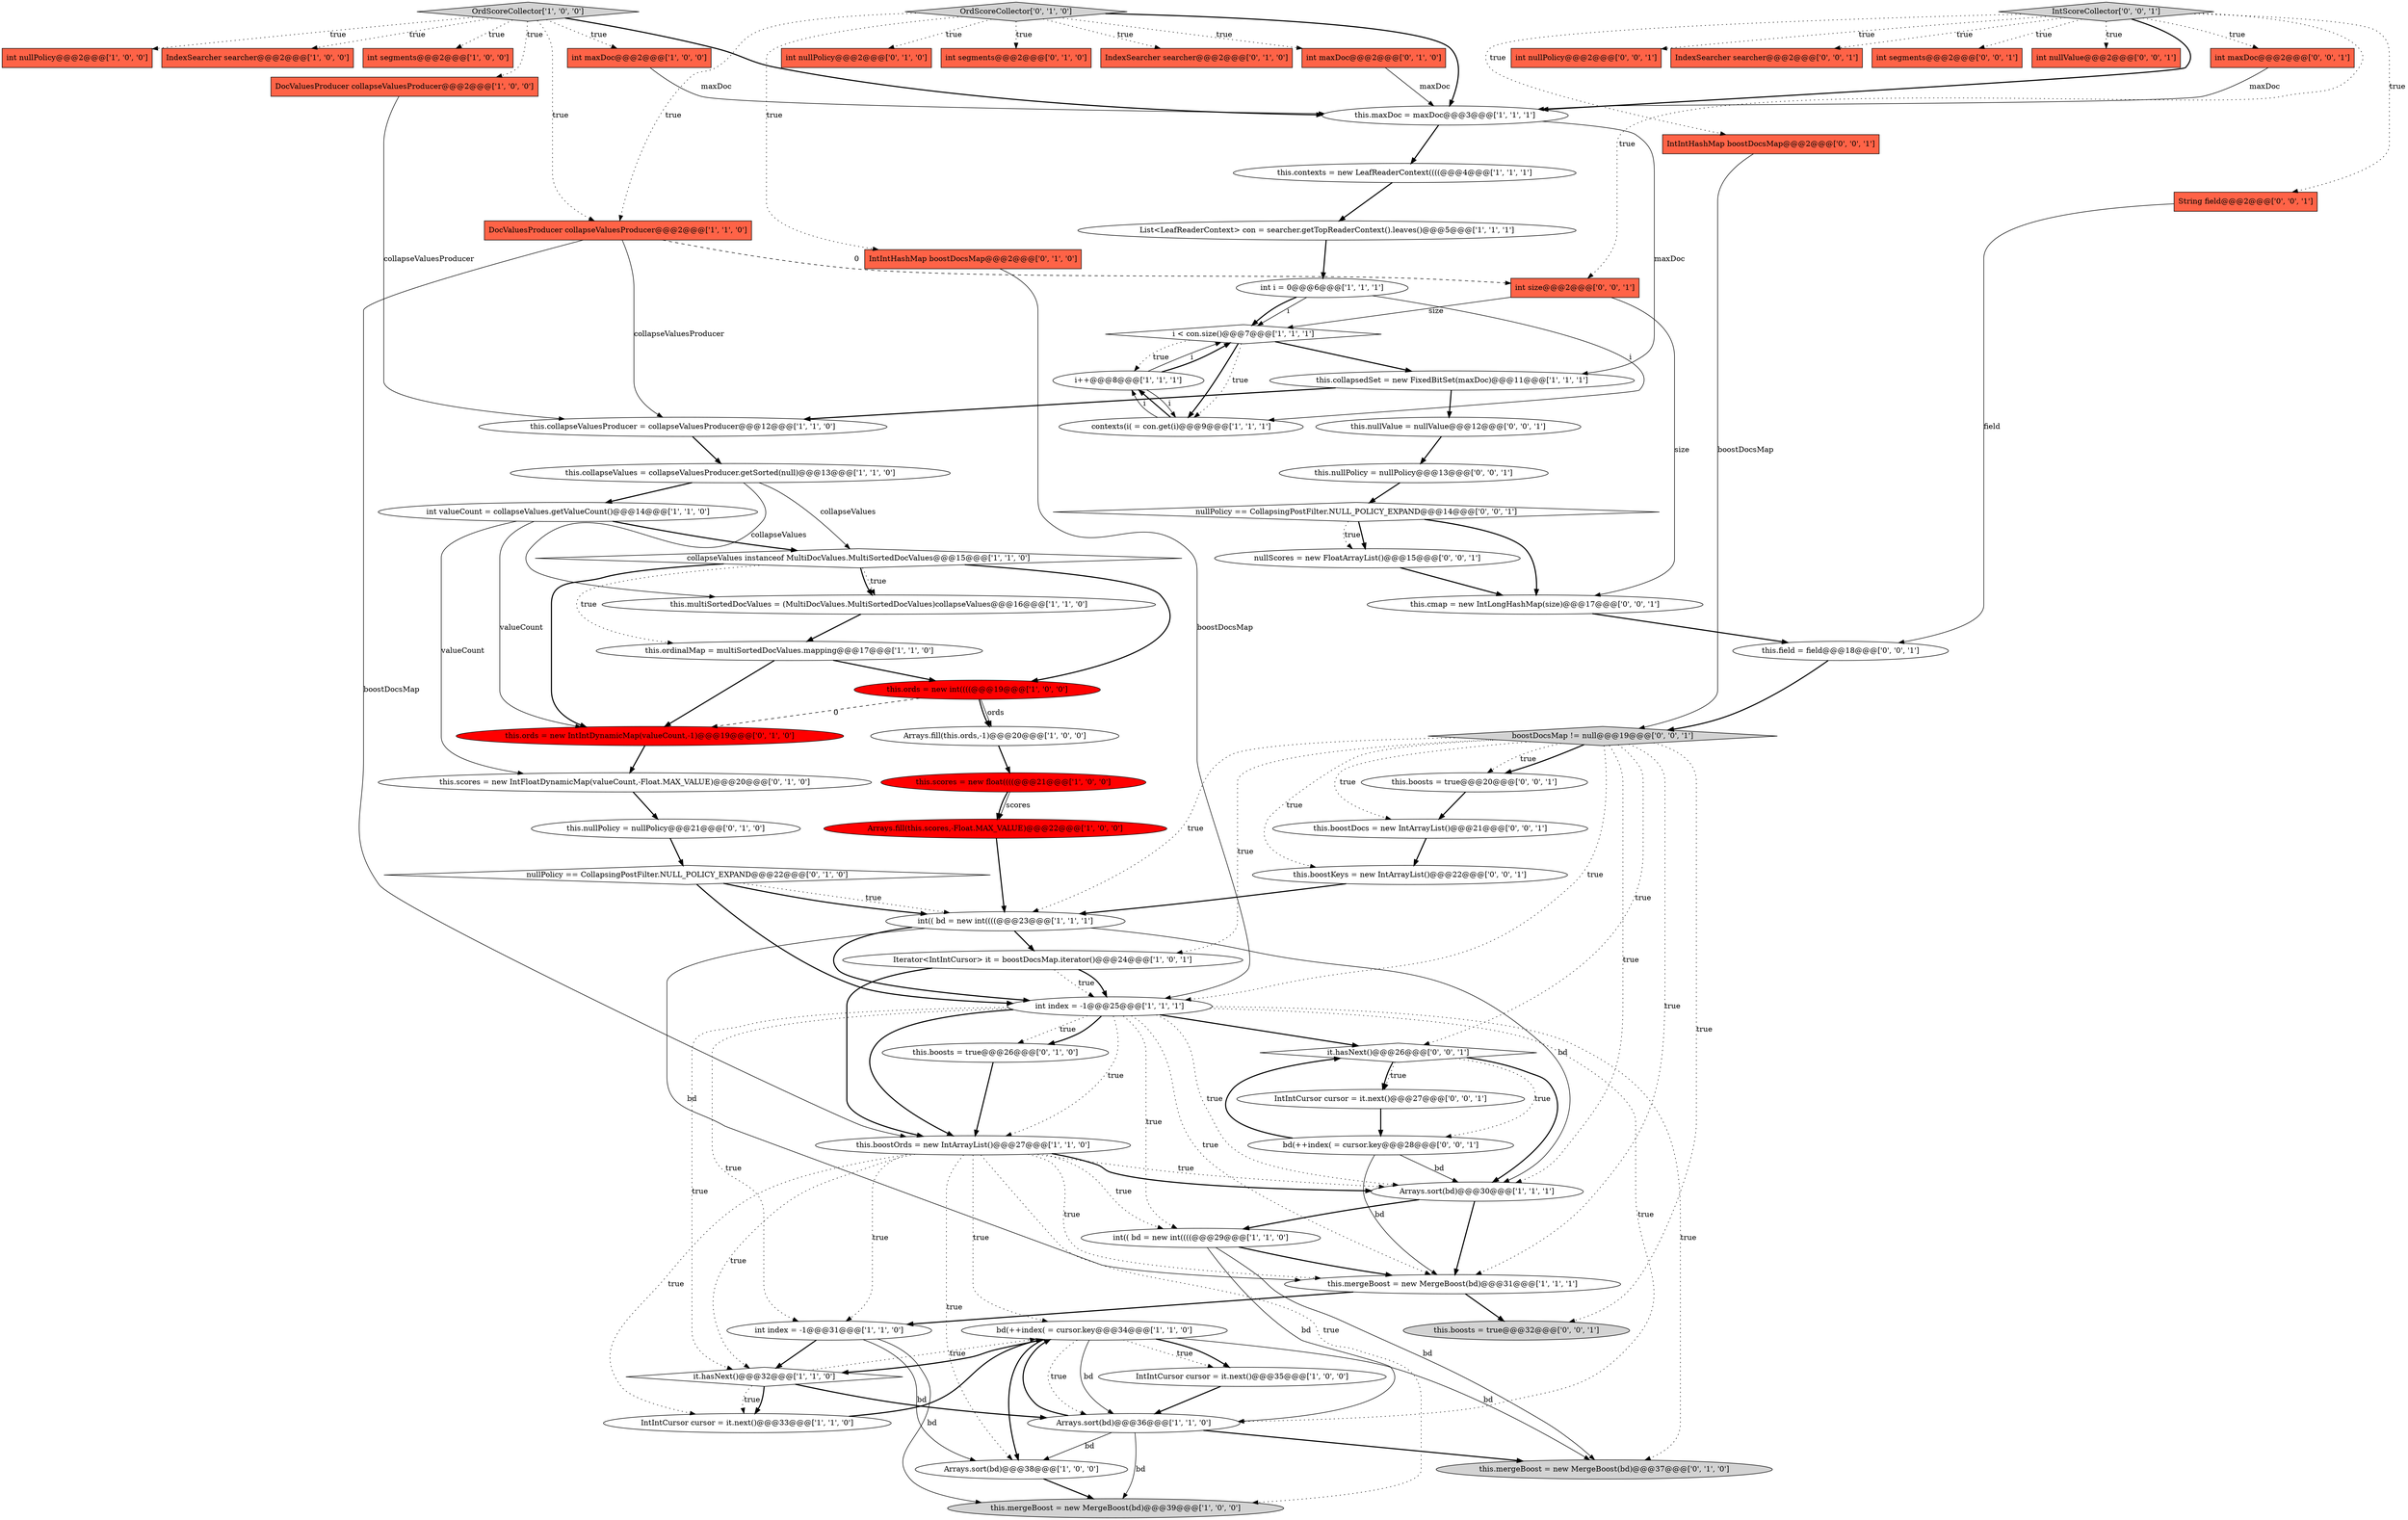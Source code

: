 digraph {
28 [style = filled, label = "this.scores = new float((((@@@21@@@['1', '0', '0']", fillcolor = red, shape = ellipse image = "AAA1AAABBB1BBB"];
49 [style = filled, label = "this.ords = new IntIntDynamicMap(valueCount,-1)@@@19@@@['0', '1', '0']", fillcolor = red, shape = ellipse image = "AAA1AAABBB2BBB"];
34 [style = filled, label = "int valueCount = collapseValues.getValueCount()@@@14@@@['1', '1', '0']", fillcolor = white, shape = ellipse image = "AAA0AAABBB1BBB"];
40 [style = filled, label = "this.mergeBoost = new MergeBoost(bd)@@@37@@@['0', '1', '0']", fillcolor = lightgray, shape = ellipse image = "AAA0AAABBB2BBB"];
70 [style = filled, label = "int size@@@2@@@['0', '0', '1']", fillcolor = tomato, shape = box image = "AAA0AAABBB3BBB"];
42 [style = filled, label = "this.boosts = true@@@26@@@['0', '1', '0']", fillcolor = white, shape = ellipse image = "AAA0AAABBB2BBB"];
38 [style = filled, label = "this.ords = new int((((@@@19@@@['1', '0', '0']", fillcolor = red, shape = ellipse image = "AAA1AAABBB1BBB"];
8 [style = filled, label = "int maxDoc@@@2@@@['1', '0', '0']", fillcolor = tomato, shape = box image = "AAA0AAABBB1BBB"];
59 [style = filled, label = "int nullPolicy@@@2@@@['0', '0', '1']", fillcolor = tomato, shape = box image = "AAA0AAABBB3BBB"];
0 [style = filled, label = "DocValuesProducer collapseValuesProducer@@@2@@@['1', '0', '0']", fillcolor = tomato, shape = box image = "AAA0AAABBB1BBB"];
1 [style = filled, label = "Arrays.sort(bd)@@@36@@@['1', '1', '0']", fillcolor = white, shape = ellipse image = "AAA0AAABBB1BBB"];
60 [style = filled, label = "IndexSearcher searcher@@@2@@@['0', '0', '1']", fillcolor = tomato, shape = box image = "AAA0AAABBB3BBB"];
63 [style = filled, label = "int segments@@@2@@@['0', '0', '1']", fillcolor = tomato, shape = box image = "AAA0AAABBB3BBB"];
9 [style = filled, label = "bd(++index( = cursor.key@@@34@@@['1', '1', '0']", fillcolor = white, shape = ellipse image = "AAA0AAABBB1BBB"];
62 [style = filled, label = "IntScoreCollector['0', '0', '1']", fillcolor = lightgray, shape = diamond image = "AAA0AAABBB3BBB"];
54 [style = filled, label = "nullScores = new FloatArrayList()@@@15@@@['0', '0', '1']", fillcolor = white, shape = ellipse image = "AAA0AAABBB3BBB"];
53 [style = filled, label = "int maxDoc@@@2@@@['0', '0', '1']", fillcolor = tomato, shape = box image = "AAA0AAABBB3BBB"];
27 [style = filled, label = "this.collapsedSet = new FixedBitSet(maxDoc)@@@11@@@['1', '1', '1']", fillcolor = white, shape = ellipse image = "AAA0AAABBB1BBB"];
2 [style = filled, label = "int index = -1@@@25@@@['1', '1', '1']", fillcolor = white, shape = ellipse image = "AAA0AAABBB1BBB"];
26 [style = filled, label = "int segments@@@2@@@['1', '0', '0']", fillcolor = tomato, shape = box image = "AAA0AAABBB1BBB"];
33 [style = filled, label = "Arrays.sort(bd)@@@30@@@['1', '1', '1']", fillcolor = white, shape = ellipse image = "AAA0AAABBB1BBB"];
66 [style = filled, label = "this.field = field@@@18@@@['0', '0', '1']", fillcolor = white, shape = ellipse image = "AAA0AAABBB3BBB"];
74 [style = filled, label = "this.nullValue = nullValue@@@12@@@['0', '0', '1']", fillcolor = white, shape = ellipse image = "AAA0AAABBB3BBB"];
19 [style = filled, label = "this.ordinalMap = multiSortedDocValues.mapping@@@17@@@['1', '1', '0']", fillcolor = white, shape = ellipse image = "AAA0AAABBB1BBB"];
35 [style = filled, label = "Arrays.fill(this.scores,-Float.MAX_VALUE)@@@22@@@['1', '0', '0']", fillcolor = red, shape = ellipse image = "AAA1AAABBB1BBB"];
18 [style = filled, label = "List<LeafReaderContext> con = searcher.getTopReaderContext().leaves()@@@5@@@['1', '1', '1']", fillcolor = white, shape = ellipse image = "AAA0AAABBB1BBB"];
36 [style = filled, label = "DocValuesProducer collapseValuesProducer@@@2@@@['1', '1', '0']", fillcolor = tomato, shape = box image = "AAA0AAABBB1BBB"];
46 [style = filled, label = "int nullPolicy@@@2@@@['0', '1', '0']", fillcolor = tomato, shape = box image = "AAA0AAABBB2BBB"];
67 [style = filled, label = "it.hasNext()@@@26@@@['0', '0', '1']", fillcolor = white, shape = diamond image = "AAA0AAABBB3BBB"];
17 [style = filled, label = "this.maxDoc = maxDoc@@@3@@@['1', '1', '1']", fillcolor = white, shape = ellipse image = "AAA0AAABBB1BBB"];
51 [style = filled, label = "OrdScoreCollector['0', '1', '0']", fillcolor = lightgray, shape = diamond image = "AAA0AAABBB2BBB"];
39 [style = filled, label = "OrdScoreCollector['1', '0', '0']", fillcolor = lightgray, shape = diamond image = "AAA0AAABBB1BBB"];
52 [style = filled, label = "this.cmap = new IntLongHashMap(size)@@@17@@@['0', '0', '1']", fillcolor = white, shape = ellipse image = "AAA0AAABBB3BBB"];
55 [style = filled, label = "this.boostKeys = new IntArrayList()@@@22@@@['0', '0', '1']", fillcolor = white, shape = ellipse image = "AAA0AAABBB3BBB"];
37 [style = filled, label = "this.contexts = new LeafReaderContext((((@@@4@@@['1', '1', '1']", fillcolor = white, shape = ellipse image = "AAA0AAABBB1BBB"];
56 [style = filled, label = "IntIntHashMap boostDocsMap@@@2@@@['0', '0', '1']", fillcolor = tomato, shape = box image = "AAA0AAABBB3BBB"];
16 [style = filled, label = "Arrays.sort(bd)@@@38@@@['1', '0', '0']", fillcolor = white, shape = ellipse image = "AAA0AAABBB1BBB"];
31 [style = filled, label = "this.mergeBoost = new MergeBoost(bd)@@@39@@@['1', '0', '0']", fillcolor = lightgray, shape = ellipse image = "AAA0AAABBB1BBB"];
24 [style = filled, label = "this.multiSortedDocValues = (MultiDocValues.MultiSortedDocValues)collapseValues@@@16@@@['1', '1', '0']", fillcolor = white, shape = ellipse image = "AAA0AAABBB1BBB"];
4 [style = filled, label = "int nullPolicy@@@2@@@['1', '0', '0']", fillcolor = tomato, shape = box image = "AAA0AAABBB1BBB"];
25 [style = filled, label = "int(( bd = new int((((@@@23@@@['1', '1', '1']", fillcolor = white, shape = ellipse image = "AAA0AAABBB1BBB"];
6 [style = filled, label = "this.collapseValues = collapseValuesProducer.getSorted(null)@@@13@@@['1', '1', '0']", fillcolor = white, shape = ellipse image = "AAA0AAABBB1BBB"];
61 [style = filled, label = "this.boostDocs = new IntArrayList()@@@21@@@['0', '0', '1']", fillcolor = white, shape = ellipse image = "AAA0AAABBB3BBB"];
69 [style = filled, label = "boostDocsMap != null@@@19@@@['0', '0', '1']", fillcolor = lightgray, shape = diamond image = "AAA0AAABBB3BBB"];
21 [style = filled, label = "this.mergeBoost = new MergeBoost(bd)@@@31@@@['1', '1', '1']", fillcolor = white, shape = ellipse image = "AAA0AAABBB1BBB"];
44 [style = filled, label = "int segments@@@2@@@['0', '1', '0']", fillcolor = tomato, shape = box image = "AAA0AAABBB2BBB"];
10 [style = filled, label = "i++@@@8@@@['1', '1', '1']", fillcolor = white, shape = ellipse image = "AAA0AAABBB1BBB"];
41 [style = filled, label = "nullPolicy == CollapsingPostFilter.NULL_POLICY_EXPAND@@@22@@@['0', '1', '0']", fillcolor = white, shape = diamond image = "AAA0AAABBB2BBB"];
43 [style = filled, label = "int maxDoc@@@2@@@['0', '1', '0']", fillcolor = tomato, shape = box image = "AAA0AAABBB2BBB"];
50 [style = filled, label = "IntIntHashMap boostDocsMap@@@2@@@['0', '1', '0']", fillcolor = tomato, shape = box image = "AAA0AAABBB2BBB"];
45 [style = filled, label = "this.scores = new IntFloatDynamicMap(valueCount,-Float.MAX_VALUE)@@@20@@@['0', '1', '0']", fillcolor = white, shape = ellipse image = "AAA0AAABBB2BBB"];
23 [style = filled, label = "IntIntCursor cursor = it.next()@@@33@@@['1', '1', '0']", fillcolor = white, shape = ellipse image = "AAA0AAABBB1BBB"];
58 [style = filled, label = "nullPolicy == CollapsingPostFilter.NULL_POLICY_EXPAND@@@14@@@['0', '0', '1']", fillcolor = white, shape = diamond image = "AAA0AAABBB3BBB"];
11 [style = filled, label = "collapseValues instanceof MultiDocValues.MultiSortedDocValues@@@15@@@['1', '1', '0']", fillcolor = white, shape = diamond image = "AAA0AAABBB1BBB"];
57 [style = filled, label = "int nullValue@@@2@@@['0', '0', '1']", fillcolor = tomato, shape = box image = "AAA0AAABBB3BBB"];
20 [style = filled, label = "i < con.size()@@@7@@@['1', '1', '1']", fillcolor = white, shape = diamond image = "AAA0AAABBB1BBB"];
73 [style = filled, label = "this.nullPolicy = nullPolicy@@@13@@@['0', '0', '1']", fillcolor = white, shape = ellipse image = "AAA0AAABBB3BBB"];
48 [style = filled, label = "this.nullPolicy = nullPolicy@@@21@@@['0', '1', '0']", fillcolor = white, shape = ellipse image = "AAA0AAABBB2BBB"];
71 [style = filled, label = "this.boosts = true@@@20@@@['0', '0', '1']", fillcolor = white, shape = ellipse image = "AAA0AAABBB3BBB"];
14 [style = filled, label = "this.boostOrds = new IntArrayList()@@@27@@@['1', '1', '0']", fillcolor = white, shape = ellipse image = "AAA0AAABBB1BBB"];
22 [style = filled, label = "Arrays.fill(this.ords,-1)@@@20@@@['1', '0', '0']", fillcolor = white, shape = ellipse image = "AAA0AAABBB1BBB"];
7 [style = filled, label = "contexts(i( = con.get(i)@@@9@@@['1', '1', '1']", fillcolor = white, shape = ellipse image = "AAA0AAABBB1BBB"];
15 [style = filled, label = "it.hasNext()@@@32@@@['1', '1', '0']", fillcolor = white, shape = diamond image = "AAA0AAABBB1BBB"];
12 [style = filled, label = "int(( bd = new int((((@@@29@@@['1', '1', '0']", fillcolor = white, shape = ellipse image = "AAA0AAABBB1BBB"];
47 [style = filled, label = "IndexSearcher searcher@@@2@@@['0', '1', '0']", fillcolor = tomato, shape = box image = "AAA0AAABBB2BBB"];
72 [style = filled, label = "IntIntCursor cursor = it.next()@@@27@@@['0', '0', '1']", fillcolor = white, shape = ellipse image = "AAA0AAABBB3BBB"];
65 [style = filled, label = "bd(++index( = cursor.key@@@28@@@['0', '0', '1']", fillcolor = white, shape = ellipse image = "AAA0AAABBB3BBB"];
30 [style = filled, label = "int index = -1@@@31@@@['1', '1', '0']", fillcolor = white, shape = ellipse image = "AAA0AAABBB1BBB"];
29 [style = filled, label = "Iterator<IntIntCursor> it = boostDocsMap.iterator()@@@24@@@['1', '0', '1']", fillcolor = white, shape = ellipse image = "AAA0AAABBB1BBB"];
32 [style = filled, label = "IndexSearcher searcher@@@2@@@['1', '0', '0']", fillcolor = tomato, shape = box image = "AAA0AAABBB1BBB"];
13 [style = filled, label = "int i = 0@@@6@@@['1', '1', '1']", fillcolor = white, shape = ellipse image = "AAA0AAABBB1BBB"];
3 [style = filled, label = "IntIntCursor cursor = it.next()@@@35@@@['1', '0', '0']", fillcolor = white, shape = ellipse image = "AAA0AAABBB1BBB"];
64 [style = filled, label = "String field@@@2@@@['0', '0', '1']", fillcolor = tomato, shape = box image = "AAA0AAABBB3BBB"];
5 [style = filled, label = "this.collapseValuesProducer = collapseValuesProducer@@@12@@@['1', '1', '0']", fillcolor = white, shape = ellipse image = "AAA0AAABBB1BBB"];
68 [style = filled, label = "this.boosts = true@@@32@@@['0', '0', '1']", fillcolor = lightgray, shape = ellipse image = "AAA0AAABBB3BBB"];
12->1 [style = solid, label="bd"];
39->36 [style = dotted, label="true"];
65->67 [style = bold, label=""];
25->33 [style = solid, label="bd"];
29->2 [style = dotted, label="true"];
73->58 [style = bold, label=""];
62->57 [style = dotted, label="true"];
51->36 [style = dotted, label="true"];
65->21 [style = solid, label="bd"];
2->15 [style = dotted, label="true"];
56->69 [style = solid, label="boostDocsMap"];
70->20 [style = solid, label="size"];
9->40 [style = solid, label="bd"];
30->16 [style = solid, label="bd"];
25->29 [style = bold, label=""];
21->30 [style = bold, label=""];
51->47 [style = dotted, label="true"];
2->67 [style = bold, label=""];
45->48 [style = bold, label=""];
9->16 [style = bold, label=""];
64->66 [style = solid, label="field"];
15->9 [style = dotted, label="true"];
20->27 [style = bold, label=""];
67->72 [style = dotted, label="true"];
29->2 [style = bold, label=""];
14->21 [style = dotted, label="true"];
6->24 [style = solid, label="collapseValues"];
62->64 [style = dotted, label="true"];
2->14 [style = bold, label=""];
51->17 [style = bold, label=""];
29->14 [style = bold, label=""];
69->61 [style = dotted, label="true"];
36->14 [style = solid, label="boostDocsMap"];
27->5 [style = bold, label=""];
51->43 [style = dotted, label="true"];
10->7 [style = solid, label="i"];
27->74 [style = bold, label=""];
10->20 [style = solid, label="i"];
34->45 [style = solid, label="valueCount"];
0->5 [style = solid, label="collapseValuesProducer"];
6->11 [style = solid, label="collapseValues"];
54->52 [style = bold, label=""];
62->53 [style = dotted, label="true"];
17->27 [style = solid, label="maxDoc"];
24->19 [style = bold, label=""];
12->40 [style = solid, label="bd"];
48->41 [style = bold, label=""];
14->12 [style = dotted, label="true"];
39->8 [style = dotted, label="true"];
13->20 [style = solid, label="i"];
12->21 [style = bold, label=""];
58->54 [style = dotted, label="true"];
67->33 [style = bold, label=""];
39->26 [style = dotted, label="true"];
69->55 [style = dotted, label="true"];
2->21 [style = dotted, label="true"];
65->33 [style = solid, label="bd"];
69->2 [style = dotted, label="true"];
17->37 [style = bold, label=""];
41->2 [style = bold, label=""];
25->2 [style = bold, label=""];
58->54 [style = bold, label=""];
34->49 [style = solid, label="valueCount"];
66->69 [style = bold, label=""];
69->71 [style = dotted, label="true"];
71->61 [style = bold, label=""];
38->22 [style = solid, label="ords"];
61->55 [style = bold, label=""];
28->35 [style = bold, label=""];
55->25 [style = bold, label=""];
5->6 [style = bold, label=""];
20->10 [style = dotted, label="true"];
70->52 [style = solid, label="size"];
43->17 [style = solid, label="maxDoc"];
2->12 [style = dotted, label="true"];
21->68 [style = bold, label=""];
62->17 [style = bold, label=""];
11->19 [style = dotted, label="true"];
20->7 [style = bold, label=""];
39->0 [style = dotted, label="true"];
62->60 [style = dotted, label="true"];
19->38 [style = bold, label=""];
9->3 [style = dotted, label="true"];
11->24 [style = dotted, label="true"];
30->15 [style = bold, label=""];
1->16 [style = solid, label="bd"];
67->65 [style = dotted, label="true"];
49->45 [style = bold, label=""];
50->2 [style = solid, label="boostDocsMap"];
62->59 [style = dotted, label="true"];
6->34 [style = bold, label=""];
3->1 [style = bold, label=""];
69->29 [style = dotted, label="true"];
62->63 [style = dotted, label="true"];
41->25 [style = dotted, label="true"];
69->68 [style = dotted, label="true"];
52->66 [style = bold, label=""];
13->7 [style = solid, label="i"];
30->31 [style = solid, label="bd"];
14->23 [style = dotted, label="true"];
22->28 [style = bold, label=""];
2->30 [style = dotted, label="true"];
20->7 [style = dotted, label="true"];
33->12 [style = bold, label=""];
7->10 [style = solid, label="i"];
11->24 [style = bold, label=""];
67->72 [style = bold, label=""];
1->9 [style = bold, label=""];
42->14 [style = bold, label=""];
53->17 [style = solid, label="maxDoc"];
35->25 [style = bold, label=""];
28->35 [style = solid, label="scores"];
14->16 [style = dotted, label="true"];
14->30 [style = dotted, label="true"];
2->42 [style = dotted, label="true"];
72->65 [style = bold, label=""];
39->17 [style = bold, label=""];
36->70 [style = dashed, label="0"];
16->31 [style = bold, label=""];
9->1 [style = dotted, label="true"];
9->3 [style = bold, label=""];
2->14 [style = dotted, label="true"];
15->23 [style = dotted, label="true"];
69->25 [style = dotted, label="true"];
69->21 [style = dotted, label="true"];
11->49 [style = bold, label=""];
62->70 [style = dotted, label="true"];
36->5 [style = solid, label="collapseValuesProducer"];
15->1 [style = bold, label=""];
69->33 [style = dotted, label="true"];
9->1 [style = solid, label="bd"];
15->23 [style = bold, label=""];
10->20 [style = bold, label=""];
11->38 [style = bold, label=""];
14->33 [style = dotted, label="true"];
69->67 [style = dotted, label="true"];
7->10 [style = bold, label=""];
8->17 [style = solid, label="maxDoc"];
1->40 [style = bold, label=""];
38->49 [style = dashed, label="0"];
74->73 [style = bold, label=""];
2->40 [style = dotted, label="true"];
25->21 [style = solid, label="bd"];
34->11 [style = bold, label=""];
14->33 [style = bold, label=""];
1->31 [style = solid, label="bd"];
14->15 [style = dotted, label="true"];
39->4 [style = dotted, label="true"];
69->71 [style = bold, label=""];
39->32 [style = dotted, label="true"];
2->33 [style = dotted, label="true"];
19->49 [style = bold, label=""];
2->1 [style = dotted, label="true"];
9->15 [style = bold, label=""];
18->13 [style = bold, label=""];
37->18 [style = bold, label=""];
14->31 [style = dotted, label="true"];
58->52 [style = bold, label=""];
41->25 [style = bold, label=""];
14->9 [style = dotted, label="true"];
51->44 [style = dotted, label="true"];
51->50 [style = dotted, label="true"];
62->56 [style = dotted, label="true"];
38->22 [style = bold, label=""];
33->21 [style = bold, label=""];
23->9 [style = bold, label=""];
2->42 [style = bold, label=""];
51->46 [style = dotted, label="true"];
13->20 [style = bold, label=""];
}
